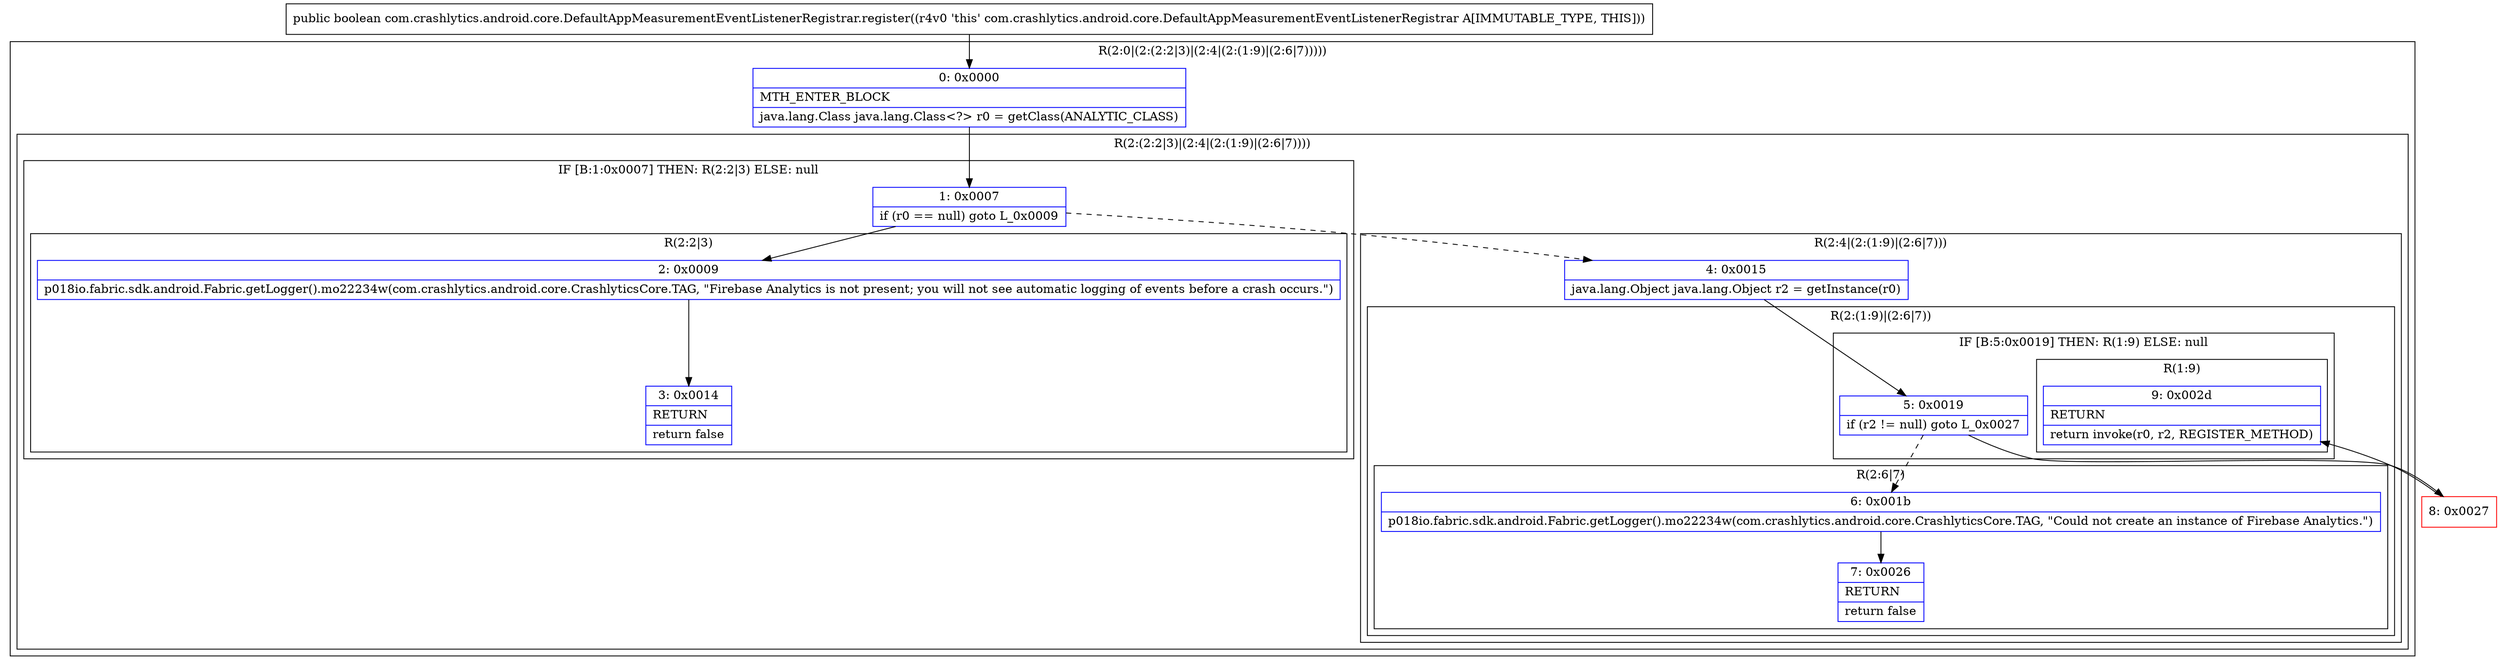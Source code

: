 digraph "CFG forcom.crashlytics.android.core.DefaultAppMeasurementEventListenerRegistrar.register()Z" {
subgraph cluster_Region_1104940662 {
label = "R(2:0|(2:(2:2|3)|(2:4|(2:(1:9)|(2:6|7)))))";
node [shape=record,color=blue];
Node_0 [shape=record,label="{0\:\ 0x0000|MTH_ENTER_BLOCK\l|java.lang.Class java.lang.Class\<?\> r0 = getClass(ANALYTIC_CLASS)\l}"];
subgraph cluster_Region_281466616 {
label = "R(2:(2:2|3)|(2:4|(2:(1:9)|(2:6|7))))";
node [shape=record,color=blue];
subgraph cluster_IfRegion_2006484582 {
label = "IF [B:1:0x0007] THEN: R(2:2|3) ELSE: null";
node [shape=record,color=blue];
Node_1 [shape=record,label="{1\:\ 0x0007|if (r0 == null) goto L_0x0009\l}"];
subgraph cluster_Region_1183143311 {
label = "R(2:2|3)";
node [shape=record,color=blue];
Node_2 [shape=record,label="{2\:\ 0x0009|p018io.fabric.sdk.android.Fabric.getLogger().mo22234w(com.crashlytics.android.core.CrashlyticsCore.TAG, \"Firebase Analytics is not present; you will not see automatic logging of events before a crash occurs.\")\l}"];
Node_3 [shape=record,label="{3\:\ 0x0014|RETURN\l|return false\l}"];
}
}
subgraph cluster_Region_60906129 {
label = "R(2:4|(2:(1:9)|(2:6|7)))";
node [shape=record,color=blue];
Node_4 [shape=record,label="{4\:\ 0x0015|java.lang.Object java.lang.Object r2 = getInstance(r0)\l}"];
subgraph cluster_Region_2138432852 {
label = "R(2:(1:9)|(2:6|7))";
node [shape=record,color=blue];
subgraph cluster_IfRegion_1916403971 {
label = "IF [B:5:0x0019] THEN: R(1:9) ELSE: null";
node [shape=record,color=blue];
Node_5 [shape=record,label="{5\:\ 0x0019|if (r2 != null) goto L_0x0027\l}"];
subgraph cluster_Region_1395919533 {
label = "R(1:9)";
node [shape=record,color=blue];
Node_9 [shape=record,label="{9\:\ 0x002d|RETURN\l|return invoke(r0, r2, REGISTER_METHOD)\l}"];
}
}
subgraph cluster_Region_921939844 {
label = "R(2:6|7)";
node [shape=record,color=blue];
Node_6 [shape=record,label="{6\:\ 0x001b|p018io.fabric.sdk.android.Fabric.getLogger().mo22234w(com.crashlytics.android.core.CrashlyticsCore.TAG, \"Could not create an instance of Firebase Analytics.\")\l}"];
Node_7 [shape=record,label="{7\:\ 0x0026|RETURN\l|return false\l}"];
}
}
}
}
}
Node_8 [shape=record,color=red,label="{8\:\ 0x0027}"];
MethodNode[shape=record,label="{public boolean com.crashlytics.android.core.DefaultAppMeasurementEventListenerRegistrar.register((r4v0 'this' com.crashlytics.android.core.DefaultAppMeasurementEventListenerRegistrar A[IMMUTABLE_TYPE, THIS])) }"];
MethodNode -> Node_0;
Node_0 -> Node_1;
Node_1 -> Node_2;
Node_1 -> Node_4[style=dashed];
Node_2 -> Node_3;
Node_4 -> Node_5;
Node_5 -> Node_6[style=dashed];
Node_5 -> Node_8;
Node_6 -> Node_7;
Node_8 -> Node_9;
}


